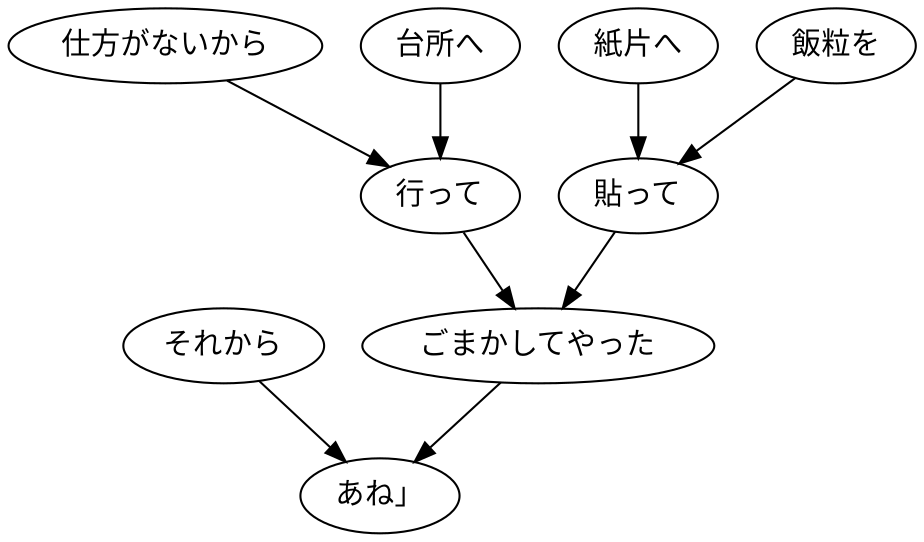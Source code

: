 digraph graph6086 {
	node0 [label="それから"];
	node1 [label="仕方がないから"];
	node2 [label="台所へ"];
	node3 [label="行って"];
	node4 [label="紙片へ"];
	node5 [label="飯粒を"];
	node6 [label="貼って"];
	node7 [label="ごまかしてやった"];
	node8 [label="あね」"];
	node0 -> node8;
	node1 -> node3;
	node2 -> node3;
	node3 -> node7;
	node4 -> node6;
	node5 -> node6;
	node6 -> node7;
	node7 -> node8;
}
